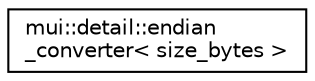 digraph "Graphical Class Hierarchy"
{
 // LATEX_PDF_SIZE
  edge [fontname="Helvetica",fontsize="10",labelfontname="Helvetica",labelfontsize="10"];
  node [fontname="Helvetica",fontsize="10",shape=record];
  rankdir="LR";
  Node0 [label="mui::detail::endian\l_converter\< size_bytes \>",height=0.2,width=0.4,color="black", fillcolor="white", style="filled",URL="$structmui_1_1detail_1_1endian__converter.html",tooltip=" "];
}
